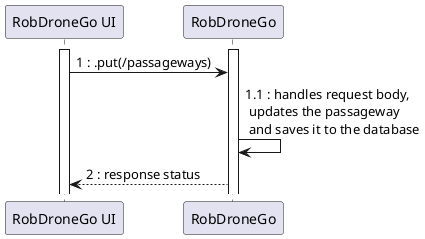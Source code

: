 @startuml
participant "RobDroneGo UI" as UI
participant "RobDroneGo" as API

activate UI
activate API
UI -> API : 1 : .put(/passageways)
API -> API : 1.1 : handles request body, \n updates the passageway \n and saves it to the database
API --> UI : 2 : response status

@enduml